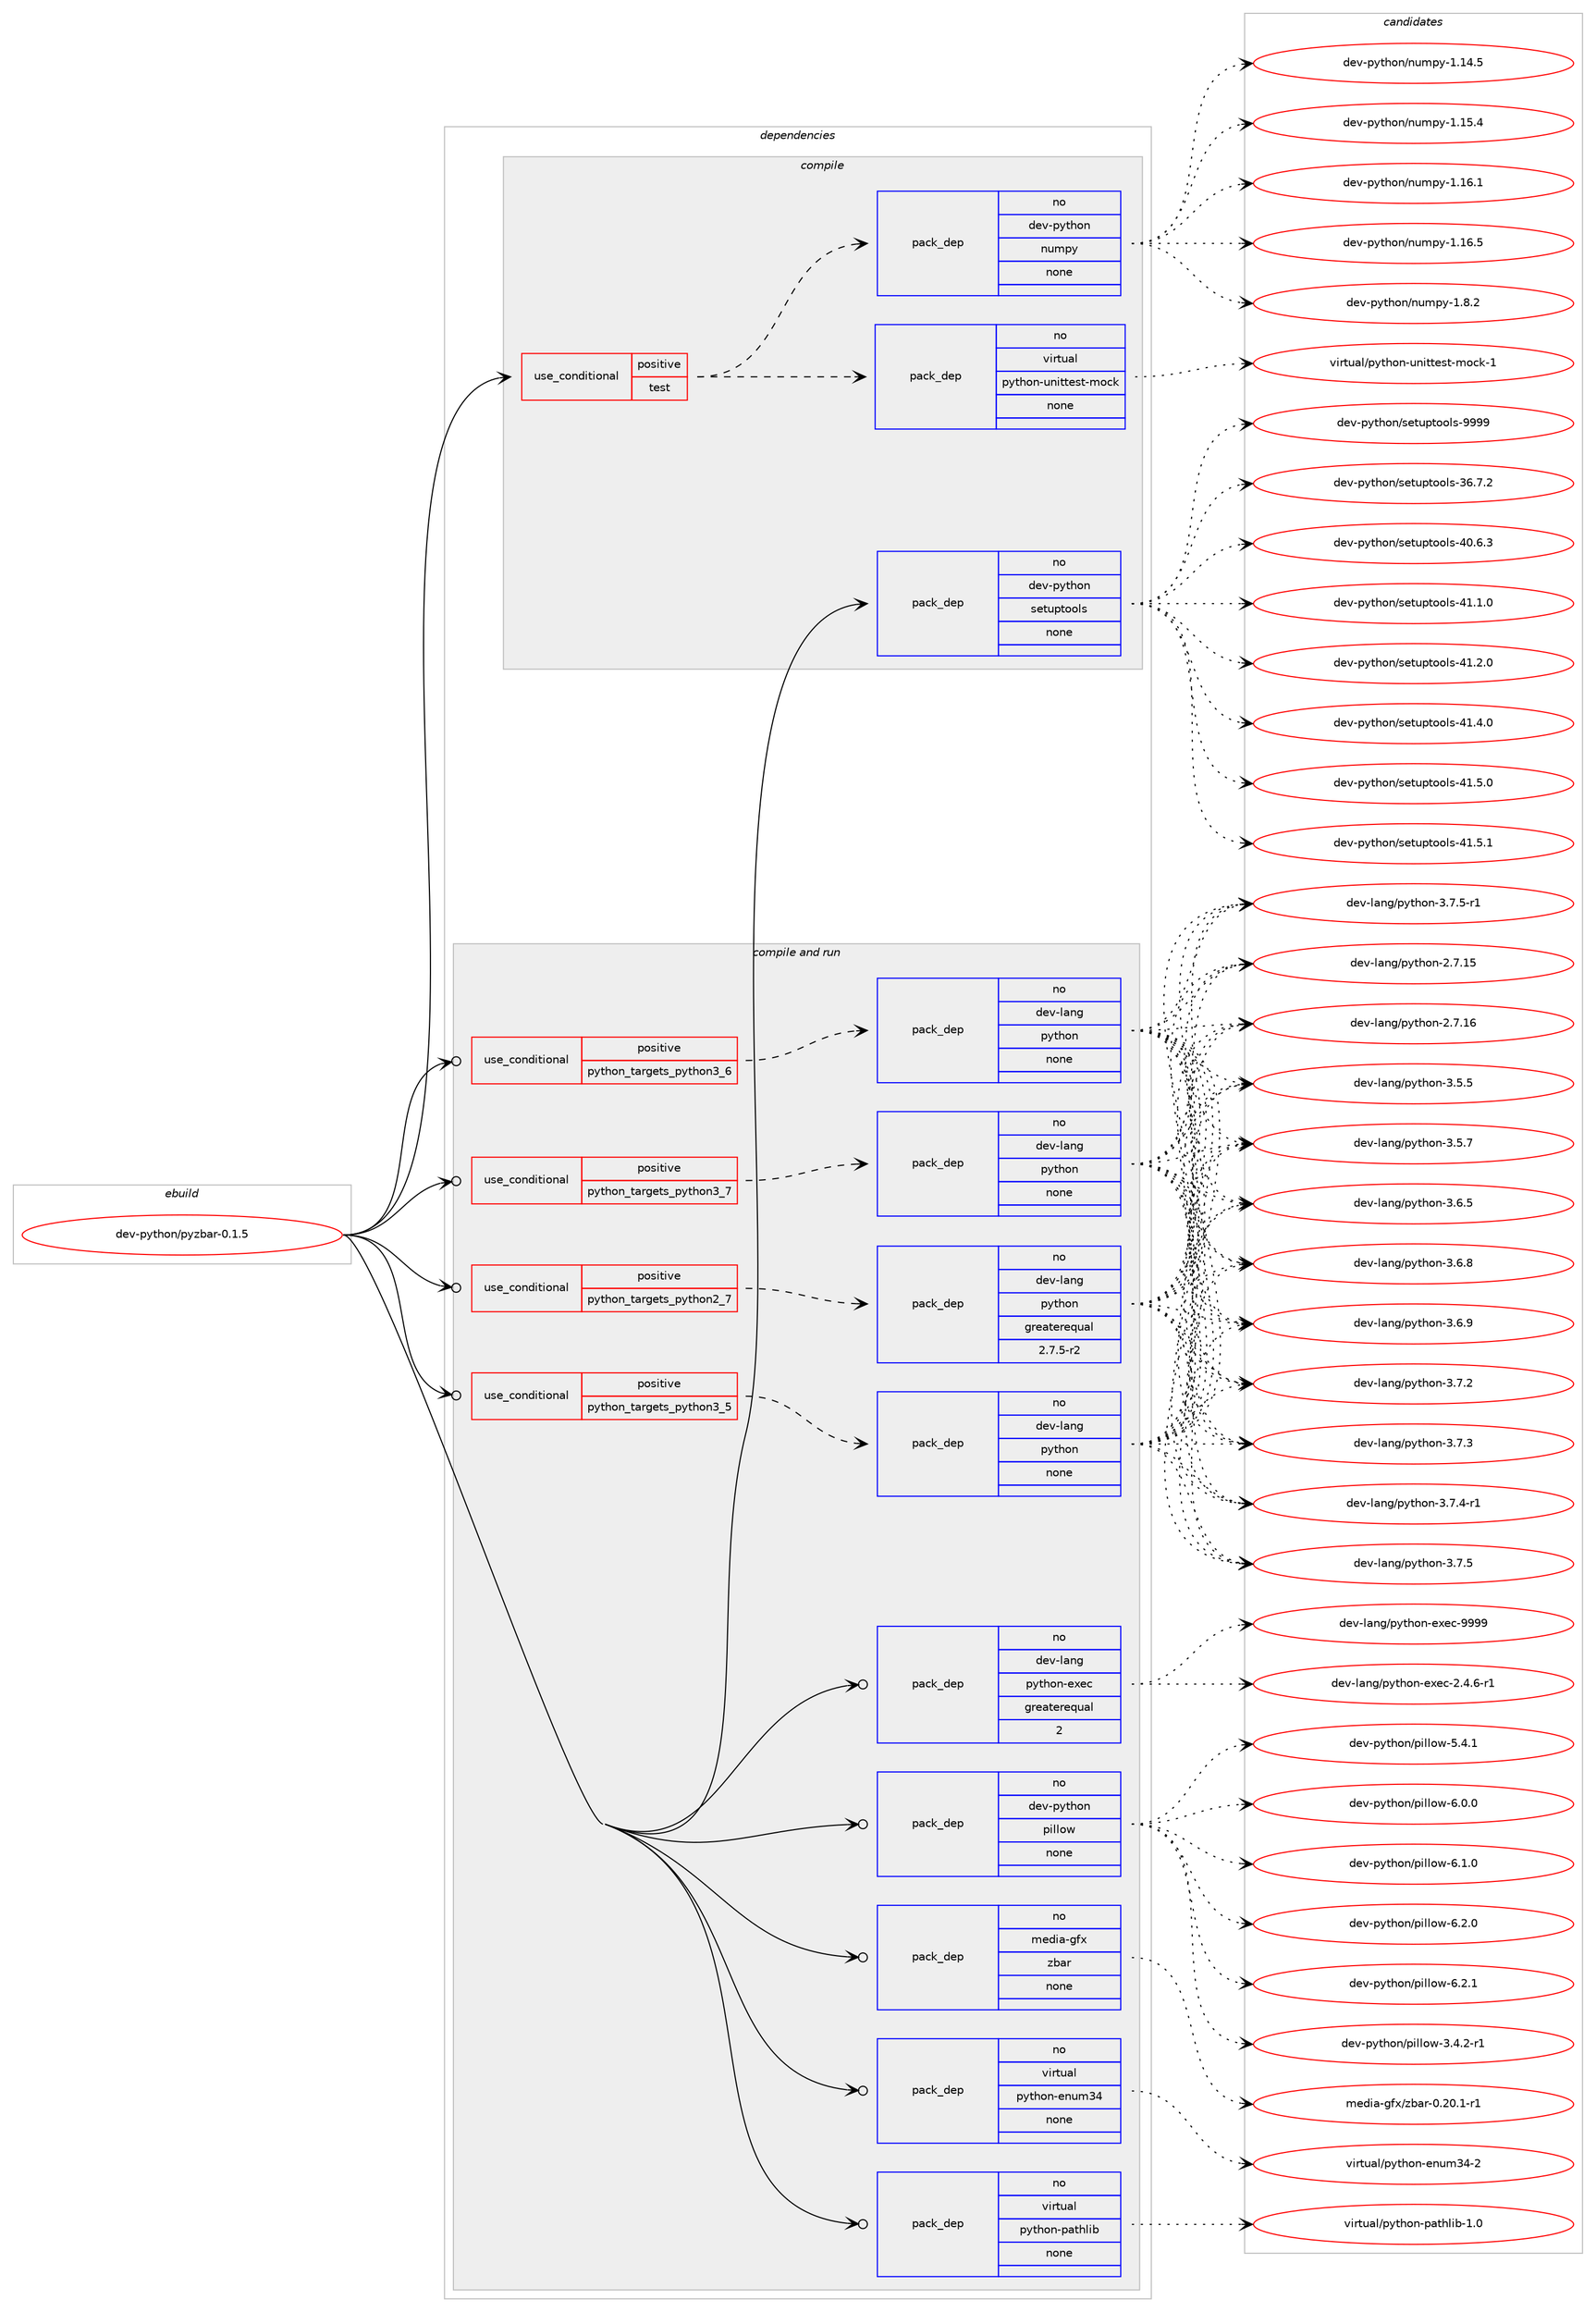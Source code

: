 digraph prolog {

# *************
# Graph options
# *************

newrank=true;
concentrate=true;
compound=true;
graph [rankdir=LR,fontname=Helvetica,fontsize=10,ranksep=1.5];#, ranksep=2.5, nodesep=0.2];
edge  [arrowhead=vee];
node  [fontname=Helvetica,fontsize=10];

# **********
# The ebuild
# **********

subgraph cluster_leftcol {
color=gray;
rank=same;
label=<<i>ebuild</i>>;
id [label="dev-python/pyzbar-0.1.5", color=red, width=4, href="../dev-python/pyzbar-0.1.5.svg"];
}

# ****************
# The dependencies
# ****************

subgraph cluster_midcol {
color=gray;
label=<<i>dependencies</i>>;
subgraph cluster_compile {
fillcolor="#eeeeee";
style=filled;
label=<<i>compile</i>>;
subgraph cond148243 {
dependency633992 [label=<<TABLE BORDER="0" CELLBORDER="1" CELLSPACING="0" CELLPADDING="4"><TR><TD ROWSPAN="3" CELLPADDING="10">use_conditional</TD></TR><TR><TD>positive</TD></TR><TR><TD>test</TD></TR></TABLE>>, shape=none, color=red];
subgraph pack473871 {
dependency633993 [label=<<TABLE BORDER="0" CELLBORDER="1" CELLSPACING="0" CELLPADDING="4" WIDTH="220"><TR><TD ROWSPAN="6" CELLPADDING="30">pack_dep</TD></TR><TR><TD WIDTH="110">no</TD></TR><TR><TD>virtual</TD></TR><TR><TD>python-unittest-mock</TD></TR><TR><TD>none</TD></TR><TR><TD></TD></TR></TABLE>>, shape=none, color=blue];
}
dependency633992:e -> dependency633993:w [weight=20,style="dashed",arrowhead="vee"];
subgraph pack473872 {
dependency633994 [label=<<TABLE BORDER="0" CELLBORDER="1" CELLSPACING="0" CELLPADDING="4" WIDTH="220"><TR><TD ROWSPAN="6" CELLPADDING="30">pack_dep</TD></TR><TR><TD WIDTH="110">no</TD></TR><TR><TD>dev-python</TD></TR><TR><TD>numpy</TD></TR><TR><TD>none</TD></TR><TR><TD></TD></TR></TABLE>>, shape=none, color=blue];
}
dependency633992:e -> dependency633994:w [weight=20,style="dashed",arrowhead="vee"];
}
id:e -> dependency633992:w [weight=20,style="solid",arrowhead="vee"];
subgraph pack473873 {
dependency633995 [label=<<TABLE BORDER="0" CELLBORDER="1" CELLSPACING="0" CELLPADDING="4" WIDTH="220"><TR><TD ROWSPAN="6" CELLPADDING="30">pack_dep</TD></TR><TR><TD WIDTH="110">no</TD></TR><TR><TD>dev-python</TD></TR><TR><TD>setuptools</TD></TR><TR><TD>none</TD></TR><TR><TD></TD></TR></TABLE>>, shape=none, color=blue];
}
id:e -> dependency633995:w [weight=20,style="solid",arrowhead="vee"];
}
subgraph cluster_compileandrun {
fillcolor="#eeeeee";
style=filled;
label=<<i>compile and run</i>>;
subgraph cond148244 {
dependency633996 [label=<<TABLE BORDER="0" CELLBORDER="1" CELLSPACING="0" CELLPADDING="4"><TR><TD ROWSPAN="3" CELLPADDING="10">use_conditional</TD></TR><TR><TD>positive</TD></TR><TR><TD>python_targets_python2_7</TD></TR></TABLE>>, shape=none, color=red];
subgraph pack473874 {
dependency633997 [label=<<TABLE BORDER="0" CELLBORDER="1" CELLSPACING="0" CELLPADDING="4" WIDTH="220"><TR><TD ROWSPAN="6" CELLPADDING="30">pack_dep</TD></TR><TR><TD WIDTH="110">no</TD></TR><TR><TD>dev-lang</TD></TR><TR><TD>python</TD></TR><TR><TD>greaterequal</TD></TR><TR><TD>2.7.5-r2</TD></TR></TABLE>>, shape=none, color=blue];
}
dependency633996:e -> dependency633997:w [weight=20,style="dashed",arrowhead="vee"];
}
id:e -> dependency633996:w [weight=20,style="solid",arrowhead="odotvee"];
subgraph cond148245 {
dependency633998 [label=<<TABLE BORDER="0" CELLBORDER="1" CELLSPACING="0" CELLPADDING="4"><TR><TD ROWSPAN="3" CELLPADDING="10">use_conditional</TD></TR><TR><TD>positive</TD></TR><TR><TD>python_targets_python3_5</TD></TR></TABLE>>, shape=none, color=red];
subgraph pack473875 {
dependency633999 [label=<<TABLE BORDER="0" CELLBORDER="1" CELLSPACING="0" CELLPADDING="4" WIDTH="220"><TR><TD ROWSPAN="6" CELLPADDING="30">pack_dep</TD></TR><TR><TD WIDTH="110">no</TD></TR><TR><TD>dev-lang</TD></TR><TR><TD>python</TD></TR><TR><TD>none</TD></TR><TR><TD></TD></TR></TABLE>>, shape=none, color=blue];
}
dependency633998:e -> dependency633999:w [weight=20,style="dashed",arrowhead="vee"];
}
id:e -> dependency633998:w [weight=20,style="solid",arrowhead="odotvee"];
subgraph cond148246 {
dependency634000 [label=<<TABLE BORDER="0" CELLBORDER="1" CELLSPACING="0" CELLPADDING="4"><TR><TD ROWSPAN="3" CELLPADDING="10">use_conditional</TD></TR><TR><TD>positive</TD></TR><TR><TD>python_targets_python3_6</TD></TR></TABLE>>, shape=none, color=red];
subgraph pack473876 {
dependency634001 [label=<<TABLE BORDER="0" CELLBORDER="1" CELLSPACING="0" CELLPADDING="4" WIDTH="220"><TR><TD ROWSPAN="6" CELLPADDING="30">pack_dep</TD></TR><TR><TD WIDTH="110">no</TD></TR><TR><TD>dev-lang</TD></TR><TR><TD>python</TD></TR><TR><TD>none</TD></TR><TR><TD></TD></TR></TABLE>>, shape=none, color=blue];
}
dependency634000:e -> dependency634001:w [weight=20,style="dashed",arrowhead="vee"];
}
id:e -> dependency634000:w [weight=20,style="solid",arrowhead="odotvee"];
subgraph cond148247 {
dependency634002 [label=<<TABLE BORDER="0" CELLBORDER="1" CELLSPACING="0" CELLPADDING="4"><TR><TD ROWSPAN="3" CELLPADDING="10">use_conditional</TD></TR><TR><TD>positive</TD></TR><TR><TD>python_targets_python3_7</TD></TR></TABLE>>, shape=none, color=red];
subgraph pack473877 {
dependency634003 [label=<<TABLE BORDER="0" CELLBORDER="1" CELLSPACING="0" CELLPADDING="4" WIDTH="220"><TR><TD ROWSPAN="6" CELLPADDING="30">pack_dep</TD></TR><TR><TD WIDTH="110">no</TD></TR><TR><TD>dev-lang</TD></TR><TR><TD>python</TD></TR><TR><TD>none</TD></TR><TR><TD></TD></TR></TABLE>>, shape=none, color=blue];
}
dependency634002:e -> dependency634003:w [weight=20,style="dashed",arrowhead="vee"];
}
id:e -> dependency634002:w [weight=20,style="solid",arrowhead="odotvee"];
subgraph pack473878 {
dependency634004 [label=<<TABLE BORDER="0" CELLBORDER="1" CELLSPACING="0" CELLPADDING="4" WIDTH="220"><TR><TD ROWSPAN="6" CELLPADDING="30">pack_dep</TD></TR><TR><TD WIDTH="110">no</TD></TR><TR><TD>dev-lang</TD></TR><TR><TD>python-exec</TD></TR><TR><TD>greaterequal</TD></TR><TR><TD>2</TD></TR></TABLE>>, shape=none, color=blue];
}
id:e -> dependency634004:w [weight=20,style="solid",arrowhead="odotvee"];
subgraph pack473879 {
dependency634005 [label=<<TABLE BORDER="0" CELLBORDER="1" CELLSPACING="0" CELLPADDING="4" WIDTH="220"><TR><TD ROWSPAN="6" CELLPADDING="30">pack_dep</TD></TR><TR><TD WIDTH="110">no</TD></TR><TR><TD>dev-python</TD></TR><TR><TD>pillow</TD></TR><TR><TD>none</TD></TR><TR><TD></TD></TR></TABLE>>, shape=none, color=blue];
}
id:e -> dependency634005:w [weight=20,style="solid",arrowhead="odotvee"];
subgraph pack473880 {
dependency634006 [label=<<TABLE BORDER="0" CELLBORDER="1" CELLSPACING="0" CELLPADDING="4" WIDTH="220"><TR><TD ROWSPAN="6" CELLPADDING="30">pack_dep</TD></TR><TR><TD WIDTH="110">no</TD></TR><TR><TD>media-gfx</TD></TR><TR><TD>zbar</TD></TR><TR><TD>none</TD></TR><TR><TD></TD></TR></TABLE>>, shape=none, color=blue];
}
id:e -> dependency634006:w [weight=20,style="solid",arrowhead="odotvee"];
subgraph pack473881 {
dependency634007 [label=<<TABLE BORDER="0" CELLBORDER="1" CELLSPACING="0" CELLPADDING="4" WIDTH="220"><TR><TD ROWSPAN="6" CELLPADDING="30">pack_dep</TD></TR><TR><TD WIDTH="110">no</TD></TR><TR><TD>virtual</TD></TR><TR><TD>python-enum34</TD></TR><TR><TD>none</TD></TR><TR><TD></TD></TR></TABLE>>, shape=none, color=blue];
}
id:e -> dependency634007:w [weight=20,style="solid",arrowhead="odotvee"];
subgraph pack473882 {
dependency634008 [label=<<TABLE BORDER="0" CELLBORDER="1" CELLSPACING="0" CELLPADDING="4" WIDTH="220"><TR><TD ROWSPAN="6" CELLPADDING="30">pack_dep</TD></TR><TR><TD WIDTH="110">no</TD></TR><TR><TD>virtual</TD></TR><TR><TD>python-pathlib</TD></TR><TR><TD>none</TD></TR><TR><TD></TD></TR></TABLE>>, shape=none, color=blue];
}
id:e -> dependency634008:w [weight=20,style="solid",arrowhead="odotvee"];
}
subgraph cluster_run {
fillcolor="#eeeeee";
style=filled;
label=<<i>run</i>>;
}
}

# **************
# The candidates
# **************

subgraph cluster_choices {
rank=same;
color=gray;
label=<<i>candidates</i>>;

subgraph choice473871 {
color=black;
nodesep=1;
choice11810511411611797108471121211161041111104511711010511611610111511645109111991074549 [label="virtual/python-unittest-mock-1", color=red, width=4,href="../virtual/python-unittest-mock-1.svg"];
dependency633993:e -> choice11810511411611797108471121211161041111104511711010511611610111511645109111991074549:w [style=dotted,weight="100"];
}
subgraph choice473872 {
color=black;
nodesep=1;
choice100101118451121211161041111104711011710911212145494649524653 [label="dev-python/numpy-1.14.5", color=red, width=4,href="../dev-python/numpy-1.14.5.svg"];
choice100101118451121211161041111104711011710911212145494649534652 [label="dev-python/numpy-1.15.4", color=red, width=4,href="../dev-python/numpy-1.15.4.svg"];
choice100101118451121211161041111104711011710911212145494649544649 [label="dev-python/numpy-1.16.1", color=red, width=4,href="../dev-python/numpy-1.16.1.svg"];
choice100101118451121211161041111104711011710911212145494649544653 [label="dev-python/numpy-1.16.5", color=red, width=4,href="../dev-python/numpy-1.16.5.svg"];
choice1001011184511212111610411111047110117109112121454946564650 [label="dev-python/numpy-1.8.2", color=red, width=4,href="../dev-python/numpy-1.8.2.svg"];
dependency633994:e -> choice100101118451121211161041111104711011710911212145494649524653:w [style=dotted,weight="100"];
dependency633994:e -> choice100101118451121211161041111104711011710911212145494649534652:w [style=dotted,weight="100"];
dependency633994:e -> choice100101118451121211161041111104711011710911212145494649544649:w [style=dotted,weight="100"];
dependency633994:e -> choice100101118451121211161041111104711011710911212145494649544653:w [style=dotted,weight="100"];
dependency633994:e -> choice1001011184511212111610411111047110117109112121454946564650:w [style=dotted,weight="100"];
}
subgraph choice473873 {
color=black;
nodesep=1;
choice100101118451121211161041111104711510111611711211611111110811545515446554650 [label="dev-python/setuptools-36.7.2", color=red, width=4,href="../dev-python/setuptools-36.7.2.svg"];
choice100101118451121211161041111104711510111611711211611111110811545524846544651 [label="dev-python/setuptools-40.6.3", color=red, width=4,href="../dev-python/setuptools-40.6.3.svg"];
choice100101118451121211161041111104711510111611711211611111110811545524946494648 [label="dev-python/setuptools-41.1.0", color=red, width=4,href="../dev-python/setuptools-41.1.0.svg"];
choice100101118451121211161041111104711510111611711211611111110811545524946504648 [label="dev-python/setuptools-41.2.0", color=red, width=4,href="../dev-python/setuptools-41.2.0.svg"];
choice100101118451121211161041111104711510111611711211611111110811545524946524648 [label="dev-python/setuptools-41.4.0", color=red, width=4,href="../dev-python/setuptools-41.4.0.svg"];
choice100101118451121211161041111104711510111611711211611111110811545524946534648 [label="dev-python/setuptools-41.5.0", color=red, width=4,href="../dev-python/setuptools-41.5.0.svg"];
choice100101118451121211161041111104711510111611711211611111110811545524946534649 [label="dev-python/setuptools-41.5.1", color=red, width=4,href="../dev-python/setuptools-41.5.1.svg"];
choice10010111845112121116104111110471151011161171121161111111081154557575757 [label="dev-python/setuptools-9999", color=red, width=4,href="../dev-python/setuptools-9999.svg"];
dependency633995:e -> choice100101118451121211161041111104711510111611711211611111110811545515446554650:w [style=dotted,weight="100"];
dependency633995:e -> choice100101118451121211161041111104711510111611711211611111110811545524846544651:w [style=dotted,weight="100"];
dependency633995:e -> choice100101118451121211161041111104711510111611711211611111110811545524946494648:w [style=dotted,weight="100"];
dependency633995:e -> choice100101118451121211161041111104711510111611711211611111110811545524946504648:w [style=dotted,weight="100"];
dependency633995:e -> choice100101118451121211161041111104711510111611711211611111110811545524946524648:w [style=dotted,weight="100"];
dependency633995:e -> choice100101118451121211161041111104711510111611711211611111110811545524946534648:w [style=dotted,weight="100"];
dependency633995:e -> choice100101118451121211161041111104711510111611711211611111110811545524946534649:w [style=dotted,weight="100"];
dependency633995:e -> choice10010111845112121116104111110471151011161171121161111111081154557575757:w [style=dotted,weight="100"];
}
subgraph choice473874 {
color=black;
nodesep=1;
choice10010111845108971101034711212111610411111045504655464953 [label="dev-lang/python-2.7.15", color=red, width=4,href="../dev-lang/python-2.7.15.svg"];
choice10010111845108971101034711212111610411111045504655464954 [label="dev-lang/python-2.7.16", color=red, width=4,href="../dev-lang/python-2.7.16.svg"];
choice100101118451089711010347112121116104111110455146534653 [label="dev-lang/python-3.5.5", color=red, width=4,href="../dev-lang/python-3.5.5.svg"];
choice100101118451089711010347112121116104111110455146534655 [label="dev-lang/python-3.5.7", color=red, width=4,href="../dev-lang/python-3.5.7.svg"];
choice100101118451089711010347112121116104111110455146544653 [label="dev-lang/python-3.6.5", color=red, width=4,href="../dev-lang/python-3.6.5.svg"];
choice100101118451089711010347112121116104111110455146544656 [label="dev-lang/python-3.6.8", color=red, width=4,href="../dev-lang/python-3.6.8.svg"];
choice100101118451089711010347112121116104111110455146544657 [label="dev-lang/python-3.6.9", color=red, width=4,href="../dev-lang/python-3.6.9.svg"];
choice100101118451089711010347112121116104111110455146554650 [label="dev-lang/python-3.7.2", color=red, width=4,href="../dev-lang/python-3.7.2.svg"];
choice100101118451089711010347112121116104111110455146554651 [label="dev-lang/python-3.7.3", color=red, width=4,href="../dev-lang/python-3.7.3.svg"];
choice1001011184510897110103471121211161041111104551465546524511449 [label="dev-lang/python-3.7.4-r1", color=red, width=4,href="../dev-lang/python-3.7.4-r1.svg"];
choice100101118451089711010347112121116104111110455146554653 [label="dev-lang/python-3.7.5", color=red, width=4,href="../dev-lang/python-3.7.5.svg"];
choice1001011184510897110103471121211161041111104551465546534511449 [label="dev-lang/python-3.7.5-r1", color=red, width=4,href="../dev-lang/python-3.7.5-r1.svg"];
dependency633997:e -> choice10010111845108971101034711212111610411111045504655464953:w [style=dotted,weight="100"];
dependency633997:e -> choice10010111845108971101034711212111610411111045504655464954:w [style=dotted,weight="100"];
dependency633997:e -> choice100101118451089711010347112121116104111110455146534653:w [style=dotted,weight="100"];
dependency633997:e -> choice100101118451089711010347112121116104111110455146534655:w [style=dotted,weight="100"];
dependency633997:e -> choice100101118451089711010347112121116104111110455146544653:w [style=dotted,weight="100"];
dependency633997:e -> choice100101118451089711010347112121116104111110455146544656:w [style=dotted,weight="100"];
dependency633997:e -> choice100101118451089711010347112121116104111110455146544657:w [style=dotted,weight="100"];
dependency633997:e -> choice100101118451089711010347112121116104111110455146554650:w [style=dotted,weight="100"];
dependency633997:e -> choice100101118451089711010347112121116104111110455146554651:w [style=dotted,weight="100"];
dependency633997:e -> choice1001011184510897110103471121211161041111104551465546524511449:w [style=dotted,weight="100"];
dependency633997:e -> choice100101118451089711010347112121116104111110455146554653:w [style=dotted,weight="100"];
dependency633997:e -> choice1001011184510897110103471121211161041111104551465546534511449:w [style=dotted,weight="100"];
}
subgraph choice473875 {
color=black;
nodesep=1;
choice10010111845108971101034711212111610411111045504655464953 [label="dev-lang/python-2.7.15", color=red, width=4,href="../dev-lang/python-2.7.15.svg"];
choice10010111845108971101034711212111610411111045504655464954 [label="dev-lang/python-2.7.16", color=red, width=4,href="../dev-lang/python-2.7.16.svg"];
choice100101118451089711010347112121116104111110455146534653 [label="dev-lang/python-3.5.5", color=red, width=4,href="../dev-lang/python-3.5.5.svg"];
choice100101118451089711010347112121116104111110455146534655 [label="dev-lang/python-3.5.7", color=red, width=4,href="../dev-lang/python-3.5.7.svg"];
choice100101118451089711010347112121116104111110455146544653 [label="dev-lang/python-3.6.5", color=red, width=4,href="../dev-lang/python-3.6.5.svg"];
choice100101118451089711010347112121116104111110455146544656 [label="dev-lang/python-3.6.8", color=red, width=4,href="../dev-lang/python-3.6.8.svg"];
choice100101118451089711010347112121116104111110455146544657 [label="dev-lang/python-3.6.9", color=red, width=4,href="../dev-lang/python-3.6.9.svg"];
choice100101118451089711010347112121116104111110455146554650 [label="dev-lang/python-3.7.2", color=red, width=4,href="../dev-lang/python-3.7.2.svg"];
choice100101118451089711010347112121116104111110455146554651 [label="dev-lang/python-3.7.3", color=red, width=4,href="../dev-lang/python-3.7.3.svg"];
choice1001011184510897110103471121211161041111104551465546524511449 [label="dev-lang/python-3.7.4-r1", color=red, width=4,href="../dev-lang/python-3.7.4-r1.svg"];
choice100101118451089711010347112121116104111110455146554653 [label="dev-lang/python-3.7.5", color=red, width=4,href="../dev-lang/python-3.7.5.svg"];
choice1001011184510897110103471121211161041111104551465546534511449 [label="dev-lang/python-3.7.5-r1", color=red, width=4,href="../dev-lang/python-3.7.5-r1.svg"];
dependency633999:e -> choice10010111845108971101034711212111610411111045504655464953:w [style=dotted,weight="100"];
dependency633999:e -> choice10010111845108971101034711212111610411111045504655464954:w [style=dotted,weight="100"];
dependency633999:e -> choice100101118451089711010347112121116104111110455146534653:w [style=dotted,weight="100"];
dependency633999:e -> choice100101118451089711010347112121116104111110455146534655:w [style=dotted,weight="100"];
dependency633999:e -> choice100101118451089711010347112121116104111110455146544653:w [style=dotted,weight="100"];
dependency633999:e -> choice100101118451089711010347112121116104111110455146544656:w [style=dotted,weight="100"];
dependency633999:e -> choice100101118451089711010347112121116104111110455146544657:w [style=dotted,weight="100"];
dependency633999:e -> choice100101118451089711010347112121116104111110455146554650:w [style=dotted,weight="100"];
dependency633999:e -> choice100101118451089711010347112121116104111110455146554651:w [style=dotted,weight="100"];
dependency633999:e -> choice1001011184510897110103471121211161041111104551465546524511449:w [style=dotted,weight="100"];
dependency633999:e -> choice100101118451089711010347112121116104111110455146554653:w [style=dotted,weight="100"];
dependency633999:e -> choice1001011184510897110103471121211161041111104551465546534511449:w [style=dotted,weight="100"];
}
subgraph choice473876 {
color=black;
nodesep=1;
choice10010111845108971101034711212111610411111045504655464953 [label="dev-lang/python-2.7.15", color=red, width=4,href="../dev-lang/python-2.7.15.svg"];
choice10010111845108971101034711212111610411111045504655464954 [label="dev-lang/python-2.7.16", color=red, width=4,href="../dev-lang/python-2.7.16.svg"];
choice100101118451089711010347112121116104111110455146534653 [label="dev-lang/python-3.5.5", color=red, width=4,href="../dev-lang/python-3.5.5.svg"];
choice100101118451089711010347112121116104111110455146534655 [label="dev-lang/python-3.5.7", color=red, width=4,href="../dev-lang/python-3.5.7.svg"];
choice100101118451089711010347112121116104111110455146544653 [label="dev-lang/python-3.6.5", color=red, width=4,href="../dev-lang/python-3.6.5.svg"];
choice100101118451089711010347112121116104111110455146544656 [label="dev-lang/python-3.6.8", color=red, width=4,href="../dev-lang/python-3.6.8.svg"];
choice100101118451089711010347112121116104111110455146544657 [label="dev-lang/python-3.6.9", color=red, width=4,href="../dev-lang/python-3.6.9.svg"];
choice100101118451089711010347112121116104111110455146554650 [label="dev-lang/python-3.7.2", color=red, width=4,href="../dev-lang/python-3.7.2.svg"];
choice100101118451089711010347112121116104111110455146554651 [label="dev-lang/python-3.7.3", color=red, width=4,href="../dev-lang/python-3.7.3.svg"];
choice1001011184510897110103471121211161041111104551465546524511449 [label="dev-lang/python-3.7.4-r1", color=red, width=4,href="../dev-lang/python-3.7.4-r1.svg"];
choice100101118451089711010347112121116104111110455146554653 [label="dev-lang/python-3.7.5", color=red, width=4,href="../dev-lang/python-3.7.5.svg"];
choice1001011184510897110103471121211161041111104551465546534511449 [label="dev-lang/python-3.7.5-r1", color=red, width=4,href="../dev-lang/python-3.7.5-r1.svg"];
dependency634001:e -> choice10010111845108971101034711212111610411111045504655464953:w [style=dotted,weight="100"];
dependency634001:e -> choice10010111845108971101034711212111610411111045504655464954:w [style=dotted,weight="100"];
dependency634001:e -> choice100101118451089711010347112121116104111110455146534653:w [style=dotted,weight="100"];
dependency634001:e -> choice100101118451089711010347112121116104111110455146534655:w [style=dotted,weight="100"];
dependency634001:e -> choice100101118451089711010347112121116104111110455146544653:w [style=dotted,weight="100"];
dependency634001:e -> choice100101118451089711010347112121116104111110455146544656:w [style=dotted,weight="100"];
dependency634001:e -> choice100101118451089711010347112121116104111110455146544657:w [style=dotted,weight="100"];
dependency634001:e -> choice100101118451089711010347112121116104111110455146554650:w [style=dotted,weight="100"];
dependency634001:e -> choice100101118451089711010347112121116104111110455146554651:w [style=dotted,weight="100"];
dependency634001:e -> choice1001011184510897110103471121211161041111104551465546524511449:w [style=dotted,weight="100"];
dependency634001:e -> choice100101118451089711010347112121116104111110455146554653:w [style=dotted,weight="100"];
dependency634001:e -> choice1001011184510897110103471121211161041111104551465546534511449:w [style=dotted,weight="100"];
}
subgraph choice473877 {
color=black;
nodesep=1;
choice10010111845108971101034711212111610411111045504655464953 [label="dev-lang/python-2.7.15", color=red, width=4,href="../dev-lang/python-2.7.15.svg"];
choice10010111845108971101034711212111610411111045504655464954 [label="dev-lang/python-2.7.16", color=red, width=4,href="../dev-lang/python-2.7.16.svg"];
choice100101118451089711010347112121116104111110455146534653 [label="dev-lang/python-3.5.5", color=red, width=4,href="../dev-lang/python-3.5.5.svg"];
choice100101118451089711010347112121116104111110455146534655 [label="dev-lang/python-3.5.7", color=red, width=4,href="../dev-lang/python-3.5.7.svg"];
choice100101118451089711010347112121116104111110455146544653 [label="dev-lang/python-3.6.5", color=red, width=4,href="../dev-lang/python-3.6.5.svg"];
choice100101118451089711010347112121116104111110455146544656 [label="dev-lang/python-3.6.8", color=red, width=4,href="../dev-lang/python-3.6.8.svg"];
choice100101118451089711010347112121116104111110455146544657 [label="dev-lang/python-3.6.9", color=red, width=4,href="../dev-lang/python-3.6.9.svg"];
choice100101118451089711010347112121116104111110455146554650 [label="dev-lang/python-3.7.2", color=red, width=4,href="../dev-lang/python-3.7.2.svg"];
choice100101118451089711010347112121116104111110455146554651 [label="dev-lang/python-3.7.3", color=red, width=4,href="../dev-lang/python-3.7.3.svg"];
choice1001011184510897110103471121211161041111104551465546524511449 [label="dev-lang/python-3.7.4-r1", color=red, width=4,href="../dev-lang/python-3.7.4-r1.svg"];
choice100101118451089711010347112121116104111110455146554653 [label="dev-lang/python-3.7.5", color=red, width=4,href="../dev-lang/python-3.7.5.svg"];
choice1001011184510897110103471121211161041111104551465546534511449 [label="dev-lang/python-3.7.5-r1", color=red, width=4,href="../dev-lang/python-3.7.5-r1.svg"];
dependency634003:e -> choice10010111845108971101034711212111610411111045504655464953:w [style=dotted,weight="100"];
dependency634003:e -> choice10010111845108971101034711212111610411111045504655464954:w [style=dotted,weight="100"];
dependency634003:e -> choice100101118451089711010347112121116104111110455146534653:w [style=dotted,weight="100"];
dependency634003:e -> choice100101118451089711010347112121116104111110455146534655:w [style=dotted,weight="100"];
dependency634003:e -> choice100101118451089711010347112121116104111110455146544653:w [style=dotted,weight="100"];
dependency634003:e -> choice100101118451089711010347112121116104111110455146544656:w [style=dotted,weight="100"];
dependency634003:e -> choice100101118451089711010347112121116104111110455146544657:w [style=dotted,weight="100"];
dependency634003:e -> choice100101118451089711010347112121116104111110455146554650:w [style=dotted,weight="100"];
dependency634003:e -> choice100101118451089711010347112121116104111110455146554651:w [style=dotted,weight="100"];
dependency634003:e -> choice1001011184510897110103471121211161041111104551465546524511449:w [style=dotted,weight="100"];
dependency634003:e -> choice100101118451089711010347112121116104111110455146554653:w [style=dotted,weight="100"];
dependency634003:e -> choice1001011184510897110103471121211161041111104551465546534511449:w [style=dotted,weight="100"];
}
subgraph choice473878 {
color=black;
nodesep=1;
choice10010111845108971101034711212111610411111045101120101994550465246544511449 [label="dev-lang/python-exec-2.4.6-r1", color=red, width=4,href="../dev-lang/python-exec-2.4.6-r1.svg"];
choice10010111845108971101034711212111610411111045101120101994557575757 [label="dev-lang/python-exec-9999", color=red, width=4,href="../dev-lang/python-exec-9999.svg"];
dependency634004:e -> choice10010111845108971101034711212111610411111045101120101994550465246544511449:w [style=dotted,weight="100"];
dependency634004:e -> choice10010111845108971101034711212111610411111045101120101994557575757:w [style=dotted,weight="100"];
}
subgraph choice473879 {
color=black;
nodesep=1;
choice10010111845112121116104111110471121051081081111194551465246504511449 [label="dev-python/pillow-3.4.2-r1", color=red, width=4,href="../dev-python/pillow-3.4.2-r1.svg"];
choice1001011184511212111610411111047112105108108111119455346524649 [label="dev-python/pillow-5.4.1", color=red, width=4,href="../dev-python/pillow-5.4.1.svg"];
choice1001011184511212111610411111047112105108108111119455446484648 [label="dev-python/pillow-6.0.0", color=red, width=4,href="../dev-python/pillow-6.0.0.svg"];
choice1001011184511212111610411111047112105108108111119455446494648 [label="dev-python/pillow-6.1.0", color=red, width=4,href="../dev-python/pillow-6.1.0.svg"];
choice1001011184511212111610411111047112105108108111119455446504648 [label="dev-python/pillow-6.2.0", color=red, width=4,href="../dev-python/pillow-6.2.0.svg"];
choice1001011184511212111610411111047112105108108111119455446504649 [label="dev-python/pillow-6.2.1", color=red, width=4,href="../dev-python/pillow-6.2.1.svg"];
dependency634005:e -> choice10010111845112121116104111110471121051081081111194551465246504511449:w [style=dotted,weight="100"];
dependency634005:e -> choice1001011184511212111610411111047112105108108111119455346524649:w [style=dotted,weight="100"];
dependency634005:e -> choice1001011184511212111610411111047112105108108111119455446484648:w [style=dotted,weight="100"];
dependency634005:e -> choice1001011184511212111610411111047112105108108111119455446494648:w [style=dotted,weight="100"];
dependency634005:e -> choice1001011184511212111610411111047112105108108111119455446504648:w [style=dotted,weight="100"];
dependency634005:e -> choice1001011184511212111610411111047112105108108111119455446504649:w [style=dotted,weight="100"];
}
subgraph choice473880 {
color=black;
nodesep=1;
choice1091011001059745103102120471229897114454846504846494511449 [label="media-gfx/zbar-0.20.1-r1", color=red, width=4,href="../media-gfx/zbar-0.20.1-r1.svg"];
dependency634006:e -> choice1091011001059745103102120471229897114454846504846494511449:w [style=dotted,weight="100"];
}
subgraph choice473881 {
color=black;
nodesep=1;
choice11810511411611797108471121211161041111104510111011710951524550 [label="virtual/python-enum34-2", color=red, width=4,href="../virtual/python-enum34-2.svg"];
dependency634007:e -> choice11810511411611797108471121211161041111104510111011710951524550:w [style=dotted,weight="100"];
}
subgraph choice473882 {
color=black;
nodesep=1;
choice118105114116117971084711212111610411111045112971161041081059845494648 [label="virtual/python-pathlib-1.0", color=red, width=4,href="../virtual/python-pathlib-1.0.svg"];
dependency634008:e -> choice118105114116117971084711212111610411111045112971161041081059845494648:w [style=dotted,weight="100"];
}
}

}

